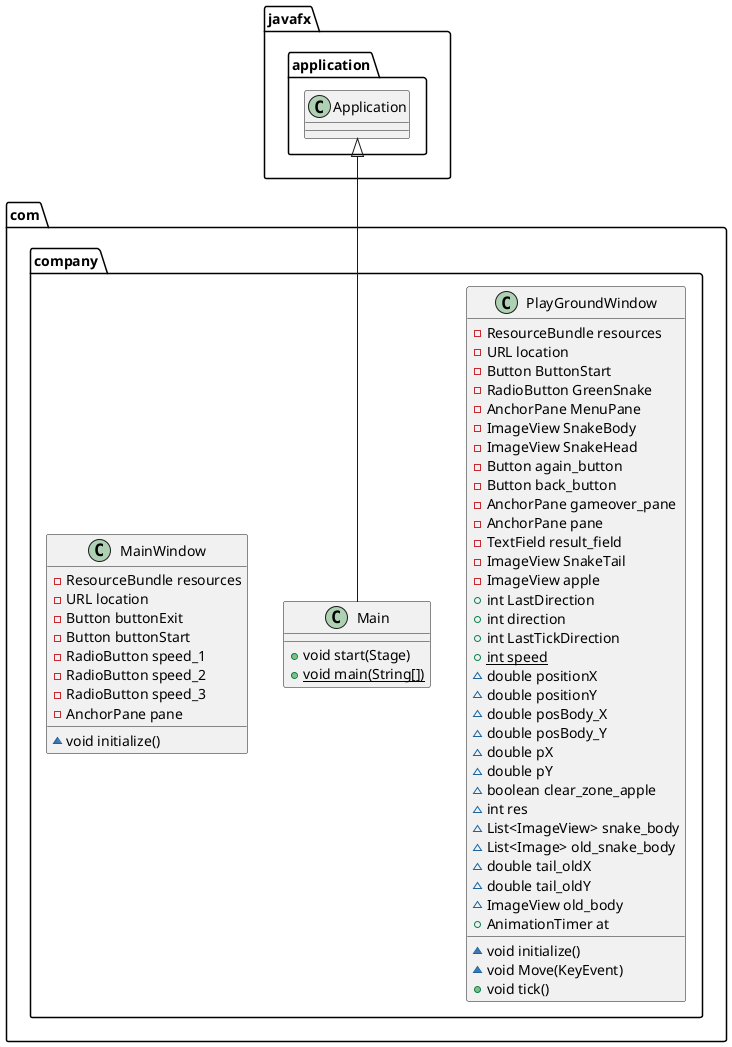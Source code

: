 @startuml
class com.company.PlayGroundWindow {
- ResourceBundle resources
- URL location
- Button ButtonStart
- RadioButton GreenSnake
- AnchorPane MenuPane
- ImageView SnakeBody
- ImageView SnakeHead
- Button again_button
- Button back_button
- AnchorPane gameover_pane
- AnchorPane pane
- TextField result_field
- ImageView SnakeTail
- ImageView apple
+ int LastDirection
+ int direction
+ int LastTickDirection
+ {static} int speed
~ double positionX
~ double positionY
~ double posBody_X
~ double posBody_Y
~ double pX
~ double pY
~ boolean clear_zone_apple
~ int res
~ List<ImageView> snake_body
~ List<Image> old_snake_body
~ double tail_oldX
~ double tail_oldY
~ ImageView old_body
+ AnimationTimer at
~ void initialize()
~ void Move(KeyEvent)
+ void tick()
}
class com.company.Main {
+ void start(Stage)
+ {static} void main(String[])
}
class com.company.MainWindow {
- ResourceBundle resources
- URL location
- Button buttonExit
- Button buttonStart
- RadioButton speed_1
- RadioButton speed_2
- RadioButton speed_3
- AnchorPane pane
~ void initialize()
}


javafx.application.Application <|-- com.company.Main
@enduml